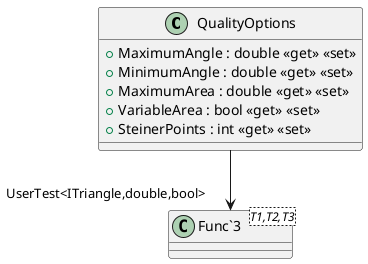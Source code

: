 @startuml
class QualityOptions {
    + MaximumAngle : double <<get>> <<set>>
    + MinimumAngle : double <<get>> <<set>>
    + MaximumArea : double <<get>> <<set>>
    + VariableArea : bool <<get>> <<set>>
    + SteinerPoints : int <<get>> <<set>>
}
class "Func`3"<T1,T2,T3> {
}
QualityOptions --> "UserTest<ITriangle,double,bool>" "Func`3"
@enduml
